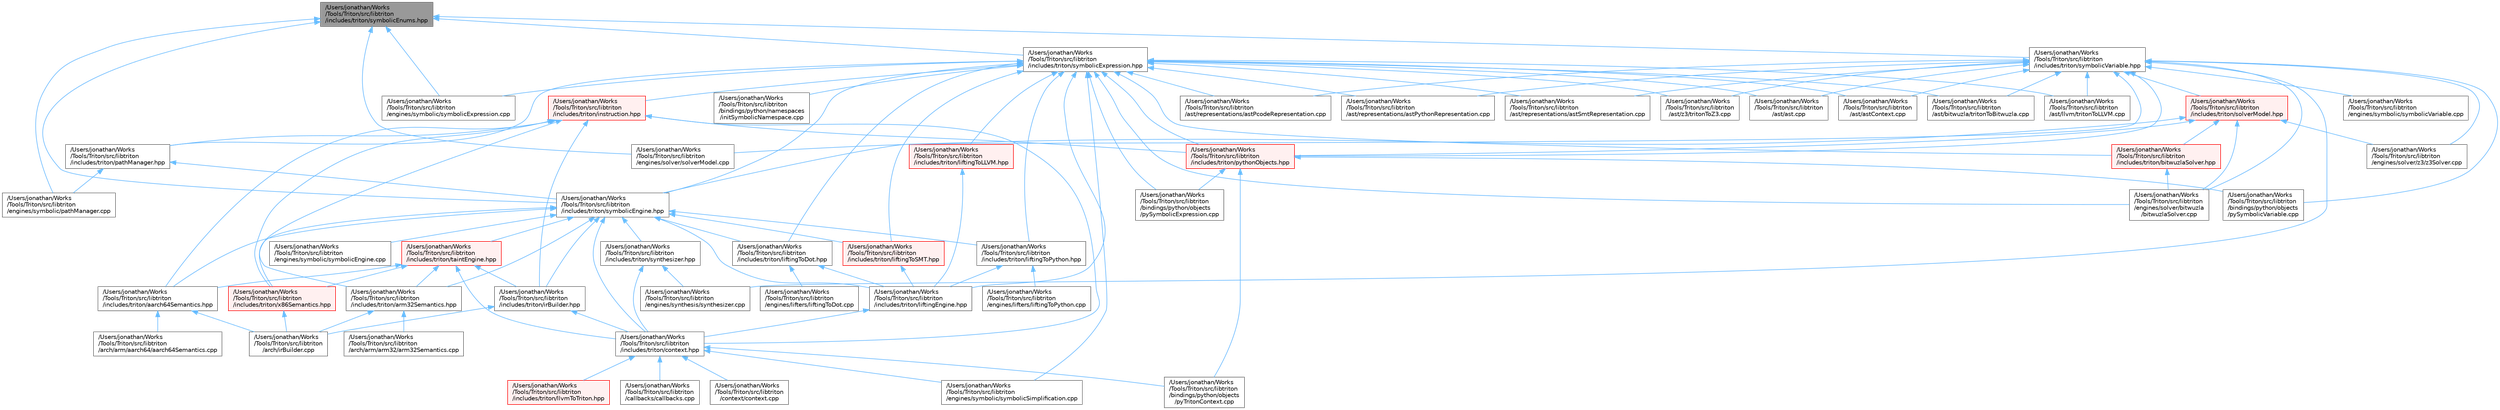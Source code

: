 digraph "/Users/jonathan/Works/Tools/Triton/src/libtriton/includes/triton/symbolicEnums.hpp"
{
 // LATEX_PDF_SIZE
  bgcolor="transparent";
  edge [fontname=Helvetica,fontsize=10,labelfontname=Helvetica,labelfontsize=10];
  node [fontname=Helvetica,fontsize=10,shape=box,height=0.2,width=0.4];
  Node1 [label="/Users/jonathan/Works\l/Tools/Triton/src/libtriton\l/includes/triton/symbolicEnums.hpp",height=0.2,width=0.4,color="gray40", fillcolor="grey60", style="filled", fontcolor="black",tooltip=" "];
  Node1 -> Node2 [dir="back",color="steelblue1",style="solid"];
  Node2 [label="/Users/jonathan/Works\l/Tools/Triton/src/libtriton\l/engines/solver/solverModel.cpp",height=0.2,width=0.4,color="grey40", fillcolor="white", style="filled",URL="$solverModel_8cpp.html",tooltip=" "];
  Node1 -> Node3 [dir="back",color="steelblue1",style="solid"];
  Node3 [label="/Users/jonathan/Works\l/Tools/Triton/src/libtriton\l/engines/symbolic/pathManager.cpp",height=0.2,width=0.4,color="grey40", fillcolor="white", style="filled",URL="$pathManager_8cpp.html",tooltip=" "];
  Node1 -> Node4 [dir="back",color="steelblue1",style="solid"];
  Node4 [label="/Users/jonathan/Works\l/Tools/Triton/src/libtriton\l/engines/symbolic/symbolicExpression.cpp",height=0.2,width=0.4,color="grey40", fillcolor="white", style="filled",URL="$symbolicExpression_8cpp.html",tooltip=" "];
  Node1 -> Node5 [dir="back",color="steelblue1",style="solid"];
  Node5 [label="/Users/jonathan/Works\l/Tools/Triton/src/libtriton\l/includes/triton/symbolicEngine.hpp",height=0.2,width=0.4,color="grey40", fillcolor="white", style="filled",URL="$symbolicEngine_8hpp.html",tooltip=" "];
  Node5 -> Node6 [dir="back",color="steelblue1",style="solid"];
  Node6 [label="/Users/jonathan/Works\l/Tools/Triton/src/libtriton\l/engines/symbolic/symbolicEngine.cpp",height=0.2,width=0.4,color="grey40", fillcolor="white", style="filled",URL="$symbolicEngine_8cpp.html",tooltip=" "];
  Node5 -> Node7 [dir="back",color="steelblue1",style="solid"];
  Node7 [label="/Users/jonathan/Works\l/Tools/Triton/src/libtriton\l/includes/triton/aarch64Semantics.hpp",height=0.2,width=0.4,color="grey40", fillcolor="white", style="filled",URL="$aarch64Semantics_8hpp.html",tooltip=" "];
  Node7 -> Node8 [dir="back",color="steelblue1",style="solid"];
  Node8 [label="/Users/jonathan/Works\l/Tools/Triton/src/libtriton\l/arch/arm/aarch64/aarch64Semantics.cpp",height=0.2,width=0.4,color="grey40", fillcolor="white", style="filled",URL="$aarch64Semantics_8cpp.html",tooltip=" "];
  Node7 -> Node9 [dir="back",color="steelblue1",style="solid"];
  Node9 [label="/Users/jonathan/Works\l/Tools/Triton/src/libtriton\l/arch/irBuilder.cpp",height=0.2,width=0.4,color="grey40", fillcolor="white", style="filled",URL="$irBuilder_8cpp.html",tooltip=" "];
  Node5 -> Node10 [dir="back",color="steelblue1",style="solid"];
  Node10 [label="/Users/jonathan/Works\l/Tools/Triton/src/libtriton\l/includes/triton/arm32Semantics.hpp",height=0.2,width=0.4,color="grey40", fillcolor="white", style="filled",URL="$arm32Semantics_8hpp.html",tooltip=" "];
  Node10 -> Node11 [dir="back",color="steelblue1",style="solid"];
  Node11 [label="/Users/jonathan/Works\l/Tools/Triton/src/libtriton\l/arch/arm/arm32/arm32Semantics.cpp",height=0.2,width=0.4,color="grey40", fillcolor="white", style="filled",URL="$arm32Semantics_8cpp.html",tooltip=" "];
  Node10 -> Node9 [dir="back",color="steelblue1",style="solid"];
  Node5 -> Node12 [dir="back",color="steelblue1",style="solid"];
  Node12 [label="/Users/jonathan/Works\l/Tools/Triton/src/libtriton\l/includes/triton/context.hpp",height=0.2,width=0.4,color="grey40", fillcolor="white", style="filled",URL="$context_8hpp.html",tooltip=" "];
  Node12 -> Node13 [dir="back",color="steelblue1",style="solid"];
  Node13 [label="/Users/jonathan/Works\l/Tools/Triton/src/libtriton\l/bindings/python/objects\l/pyTritonContext.cpp",height=0.2,width=0.4,color="grey40", fillcolor="white", style="filled",URL="$pyTritonContext_8cpp.html",tooltip=" "];
  Node12 -> Node14 [dir="back",color="steelblue1",style="solid"];
  Node14 [label="/Users/jonathan/Works\l/Tools/Triton/src/libtriton\l/callbacks/callbacks.cpp",height=0.2,width=0.4,color="grey40", fillcolor="white", style="filled",URL="$callbacks_8cpp.html",tooltip=" "];
  Node12 -> Node15 [dir="back",color="steelblue1",style="solid"];
  Node15 [label="/Users/jonathan/Works\l/Tools/Triton/src/libtriton\l/context/context.cpp",height=0.2,width=0.4,color="grey40", fillcolor="white", style="filled",URL="$context_8cpp.html",tooltip=" "];
  Node12 -> Node16 [dir="back",color="steelblue1",style="solid"];
  Node16 [label="/Users/jonathan/Works\l/Tools/Triton/src/libtriton\l/engines/symbolic/symbolicSimplification.cpp",height=0.2,width=0.4,color="grey40", fillcolor="white", style="filled",URL="$symbolicSimplification_8cpp.html",tooltip=" "];
  Node12 -> Node17 [dir="back",color="steelblue1",style="solid"];
  Node17 [label="/Users/jonathan/Works\l/Tools/Triton/src/libtriton\l/includes/triton/llvmToTriton.hpp",height=0.2,width=0.4,color="red", fillcolor="#FFF0F0", style="filled",URL="$llvmToTriton_8hpp.html",tooltip=" "];
  Node5 -> Node20 [dir="back",color="steelblue1",style="solid"];
  Node20 [label="/Users/jonathan/Works\l/Tools/Triton/src/libtriton\l/includes/triton/irBuilder.hpp",height=0.2,width=0.4,color="grey40", fillcolor="white", style="filled",URL="$irBuilder_8hpp.html",tooltip=" "];
  Node20 -> Node9 [dir="back",color="steelblue1",style="solid"];
  Node20 -> Node12 [dir="back",color="steelblue1",style="solid"];
  Node5 -> Node21 [dir="back",color="steelblue1",style="solid"];
  Node21 [label="/Users/jonathan/Works\l/Tools/Triton/src/libtriton\l/includes/triton/liftingEngine.hpp",height=0.2,width=0.4,color="grey40", fillcolor="white", style="filled",URL="$liftingEngine_8hpp.html",tooltip=" "];
  Node21 -> Node12 [dir="back",color="steelblue1",style="solid"];
  Node5 -> Node22 [dir="back",color="steelblue1",style="solid"];
  Node22 [label="/Users/jonathan/Works\l/Tools/Triton/src/libtriton\l/includes/triton/liftingToDot.hpp",height=0.2,width=0.4,color="grey40", fillcolor="white", style="filled",URL="$liftingToDot_8hpp.html",tooltip=" "];
  Node22 -> Node23 [dir="back",color="steelblue1",style="solid"];
  Node23 [label="/Users/jonathan/Works\l/Tools/Triton/src/libtriton\l/engines/lifters/liftingToDot.cpp",height=0.2,width=0.4,color="grey40", fillcolor="white", style="filled",URL="$liftingToDot_8cpp.html",tooltip=" "];
  Node22 -> Node21 [dir="back",color="steelblue1",style="solid"];
  Node5 -> Node24 [dir="back",color="steelblue1",style="solid"];
  Node24 [label="/Users/jonathan/Works\l/Tools/Triton/src/libtriton\l/includes/triton/liftingToPython.hpp",height=0.2,width=0.4,color="grey40", fillcolor="white", style="filled",URL="$liftingToPython_8hpp.html",tooltip=" "];
  Node24 -> Node25 [dir="back",color="steelblue1",style="solid"];
  Node25 [label="/Users/jonathan/Works\l/Tools/Triton/src/libtriton\l/engines/lifters/liftingToPython.cpp",height=0.2,width=0.4,color="grey40", fillcolor="white", style="filled",URL="$liftingToPython_8cpp.html",tooltip=" "];
  Node24 -> Node21 [dir="back",color="steelblue1",style="solid"];
  Node5 -> Node26 [dir="back",color="steelblue1",style="solid"];
  Node26 [label="/Users/jonathan/Works\l/Tools/Triton/src/libtriton\l/includes/triton/liftingToSMT.hpp",height=0.2,width=0.4,color="red", fillcolor="#FFF0F0", style="filled",URL="$liftingToSMT_8hpp.html",tooltip=" "];
  Node26 -> Node21 [dir="back",color="steelblue1",style="solid"];
  Node5 -> Node28 [dir="back",color="steelblue1",style="solid"];
  Node28 [label="/Users/jonathan/Works\l/Tools/Triton/src/libtriton\l/includes/triton/synthesizer.hpp",height=0.2,width=0.4,color="grey40", fillcolor="white", style="filled",URL="$synthesizer_8hpp.html",tooltip=" "];
  Node28 -> Node29 [dir="back",color="steelblue1",style="solid"];
  Node29 [label="/Users/jonathan/Works\l/Tools/Triton/src/libtriton\l/engines/synthesis/synthesizer.cpp",height=0.2,width=0.4,color="grey40", fillcolor="white", style="filled",URL="$synthesizer_8cpp.html",tooltip=" "];
  Node28 -> Node12 [dir="back",color="steelblue1",style="solid"];
  Node5 -> Node30 [dir="back",color="steelblue1",style="solid"];
  Node30 [label="/Users/jonathan/Works\l/Tools/Triton/src/libtriton\l/includes/triton/taintEngine.hpp",height=0.2,width=0.4,color="red", fillcolor="#FFF0F0", style="filled",URL="$taintEngine_8hpp.html",tooltip=" "];
  Node30 -> Node7 [dir="back",color="steelblue1",style="solid"];
  Node30 -> Node10 [dir="back",color="steelblue1",style="solid"];
  Node30 -> Node12 [dir="back",color="steelblue1",style="solid"];
  Node30 -> Node20 [dir="back",color="steelblue1",style="solid"];
  Node30 -> Node32 [dir="back",color="steelblue1",style="solid"];
  Node32 [label="/Users/jonathan/Works\l/Tools/Triton/src/libtriton\l/includes/triton/x86Semantics.hpp",height=0.2,width=0.4,color="red", fillcolor="#FFF0F0", style="filled",URL="$x86Semantics_8hpp.html",tooltip=" "];
  Node32 -> Node9 [dir="back",color="steelblue1",style="solid"];
  Node5 -> Node32 [dir="back",color="steelblue1",style="solid"];
  Node1 -> Node34 [dir="back",color="steelblue1",style="solid"];
  Node34 [label="/Users/jonathan/Works\l/Tools/Triton/src/libtriton\l/includes/triton/symbolicExpression.hpp",height=0.2,width=0.4,color="grey40", fillcolor="white", style="filled",URL="$symbolicExpression_8hpp.html",tooltip=" "];
  Node34 -> Node35 [dir="back",color="steelblue1",style="solid"];
  Node35 [label="/Users/jonathan/Works\l/Tools/Triton/src/libtriton\l/ast/ast.cpp",height=0.2,width=0.4,color="grey40", fillcolor="white", style="filled",URL="$ast_8cpp.html",tooltip=" "];
  Node34 -> Node36 [dir="back",color="steelblue1",style="solid"];
  Node36 [label="/Users/jonathan/Works\l/Tools/Triton/src/libtriton\l/ast/astContext.cpp",height=0.2,width=0.4,color="grey40", fillcolor="white", style="filled",URL="$astContext_8cpp.html",tooltip=" "];
  Node34 -> Node37 [dir="back",color="steelblue1",style="solid"];
  Node37 [label="/Users/jonathan/Works\l/Tools/Triton/src/libtriton\l/ast/bitwuzla/tritonToBitwuzla.cpp",height=0.2,width=0.4,color="grey40", fillcolor="white", style="filled",URL="$tritonToBitwuzla_8cpp.html",tooltip=" "];
  Node34 -> Node38 [dir="back",color="steelblue1",style="solid"];
  Node38 [label="/Users/jonathan/Works\l/Tools/Triton/src/libtriton\l/ast/llvm/tritonToLLVM.cpp",height=0.2,width=0.4,color="grey40", fillcolor="white", style="filled",URL="$tritonToLLVM_8cpp.html",tooltip=" "];
  Node34 -> Node39 [dir="back",color="steelblue1",style="solid"];
  Node39 [label="/Users/jonathan/Works\l/Tools/Triton/src/libtriton\l/ast/representations/astPcodeRepresentation.cpp",height=0.2,width=0.4,color="grey40", fillcolor="white", style="filled",URL="$astPcodeRepresentation_8cpp.html",tooltip=" "];
  Node34 -> Node40 [dir="back",color="steelblue1",style="solid"];
  Node40 [label="/Users/jonathan/Works\l/Tools/Triton/src/libtriton\l/ast/representations/astPythonRepresentation.cpp",height=0.2,width=0.4,color="grey40", fillcolor="white", style="filled",URL="$astPythonRepresentation_8cpp.html",tooltip=" "];
  Node34 -> Node41 [dir="back",color="steelblue1",style="solid"];
  Node41 [label="/Users/jonathan/Works\l/Tools/Triton/src/libtriton\l/ast/representations/astSmtRepresentation.cpp",height=0.2,width=0.4,color="grey40", fillcolor="white", style="filled",URL="$astSmtRepresentation_8cpp.html",tooltip=" "];
  Node34 -> Node42 [dir="back",color="steelblue1",style="solid"];
  Node42 [label="/Users/jonathan/Works\l/Tools/Triton/src/libtriton\l/ast/z3/tritonToZ3.cpp",height=0.2,width=0.4,color="grey40", fillcolor="white", style="filled",URL="$tritonToZ3_8cpp.html",tooltip=" "];
  Node34 -> Node43 [dir="back",color="steelblue1",style="solid"];
  Node43 [label="/Users/jonathan/Works\l/Tools/Triton/src/libtriton\l/bindings/python/namespaces\l/initSymbolicNamespace.cpp",height=0.2,width=0.4,color="grey40", fillcolor="white", style="filled",URL="$initSymbolicNamespace_8cpp.html",tooltip=" "];
  Node34 -> Node44 [dir="back",color="steelblue1",style="solid"];
  Node44 [label="/Users/jonathan/Works\l/Tools/Triton/src/libtriton\l/bindings/python/objects\l/pySymbolicExpression.cpp",height=0.2,width=0.4,color="grey40", fillcolor="white", style="filled",URL="$pySymbolicExpression_8cpp.html",tooltip=" "];
  Node34 -> Node45 [dir="back",color="steelblue1",style="solid"];
  Node45 [label="/Users/jonathan/Works\l/Tools/Triton/src/libtriton\l/engines/solver/bitwuzla\l/bitwuzlaSolver.cpp",height=0.2,width=0.4,color="grey40", fillcolor="white", style="filled",URL="$bitwuzlaSolver_8cpp.html",tooltip=" "];
  Node34 -> Node4 [dir="back",color="steelblue1",style="solid"];
  Node34 -> Node16 [dir="back",color="steelblue1",style="solid"];
  Node34 -> Node46 [dir="back",color="steelblue1",style="solid"];
  Node46 [label="/Users/jonathan/Works\l/Tools/Triton/src/libtriton\l/includes/triton/bitwuzlaSolver.hpp",height=0.2,width=0.4,color="red", fillcolor="#FFF0F0", style="filled",URL="$bitwuzlaSolver_8hpp.html",tooltip=" "];
  Node46 -> Node45 [dir="back",color="steelblue1",style="solid"];
  Node34 -> Node49 [dir="back",color="steelblue1",style="solid"];
  Node49 [label="/Users/jonathan/Works\l/Tools/Triton/src/libtriton\l/includes/triton/instruction.hpp",height=0.2,width=0.4,color="red", fillcolor="#FFF0F0", style="filled",URL="$instruction_8hpp.html",tooltip=" "];
  Node49 -> Node7 [dir="back",color="steelblue1",style="solid"];
  Node49 -> Node10 [dir="back",color="steelblue1",style="solid"];
  Node49 -> Node12 [dir="back",color="steelblue1",style="solid"];
  Node49 -> Node20 [dir="back",color="steelblue1",style="solid"];
  Node49 -> Node90 [dir="back",color="steelblue1",style="solid"];
  Node90 [label="/Users/jonathan/Works\l/Tools/Triton/src/libtriton\l/includes/triton/pathManager.hpp",height=0.2,width=0.4,color="grey40", fillcolor="white", style="filled",URL="$pathManager_8hpp.html",tooltip=" "];
  Node90 -> Node3 [dir="back",color="steelblue1",style="solid"];
  Node90 -> Node5 [dir="back",color="steelblue1",style="solid"];
  Node49 -> Node77 [dir="back",color="steelblue1",style="solid"];
  Node77 [label="/Users/jonathan/Works\l/Tools/Triton/src/libtriton\l/includes/triton/pythonObjects.hpp",height=0.2,width=0.4,color="red", fillcolor="#FFF0F0", style="filled",URL="$pythonObjects_8hpp.html",tooltip=" "];
  Node77 -> Node44 [dir="back",color="steelblue1",style="solid"];
  Node77 -> Node87 [dir="back",color="steelblue1",style="solid"];
  Node87 [label="/Users/jonathan/Works\l/Tools/Triton/src/libtriton\l/bindings/python/objects\l/pySymbolicVariable.cpp",height=0.2,width=0.4,color="grey40", fillcolor="white", style="filled",URL="$pySymbolicVariable_8cpp.html",tooltip=" "];
  Node77 -> Node13 [dir="back",color="steelblue1",style="solid"];
  Node49 -> Node32 [dir="back",color="steelblue1",style="solid"];
  Node34 -> Node21 [dir="back",color="steelblue1",style="solid"];
  Node34 -> Node22 [dir="back",color="steelblue1",style="solid"];
  Node34 -> Node92 [dir="back",color="steelblue1",style="solid"];
  Node92 [label="/Users/jonathan/Works\l/Tools/Triton/src/libtriton\l/includes/triton/liftingToLLVM.hpp",height=0.2,width=0.4,color="red", fillcolor="#FFF0F0", style="filled",URL="$liftingToLLVM_8hpp.html",tooltip=" "];
  Node92 -> Node21 [dir="back",color="steelblue1",style="solid"];
  Node34 -> Node24 [dir="back",color="steelblue1",style="solid"];
  Node34 -> Node26 [dir="back",color="steelblue1",style="solid"];
  Node34 -> Node90 [dir="back",color="steelblue1",style="solid"];
  Node34 -> Node77 [dir="back",color="steelblue1",style="solid"];
  Node34 -> Node5 [dir="back",color="steelblue1",style="solid"];
  Node1 -> Node93 [dir="back",color="steelblue1",style="solid"];
  Node93 [label="/Users/jonathan/Works\l/Tools/Triton/src/libtriton\l/includes/triton/symbolicVariable.hpp",height=0.2,width=0.4,color="grey40", fillcolor="white", style="filled",URL="$symbolicVariable_8hpp.html",tooltip=" "];
  Node93 -> Node35 [dir="back",color="steelblue1",style="solid"];
  Node93 -> Node36 [dir="back",color="steelblue1",style="solid"];
  Node93 -> Node37 [dir="back",color="steelblue1",style="solid"];
  Node93 -> Node38 [dir="back",color="steelblue1",style="solid"];
  Node93 -> Node39 [dir="back",color="steelblue1",style="solid"];
  Node93 -> Node40 [dir="back",color="steelblue1",style="solid"];
  Node93 -> Node41 [dir="back",color="steelblue1",style="solid"];
  Node93 -> Node42 [dir="back",color="steelblue1",style="solid"];
  Node93 -> Node87 [dir="back",color="steelblue1",style="solid"];
  Node93 -> Node45 [dir="back",color="steelblue1",style="solid"];
  Node93 -> Node94 [dir="back",color="steelblue1",style="solid"];
  Node94 [label="/Users/jonathan/Works\l/Tools/Triton/src/libtriton\l/engines/solver/z3/z3Solver.cpp",height=0.2,width=0.4,color="grey40", fillcolor="white", style="filled",URL="$z3Solver_8cpp.html",tooltip=" "];
  Node93 -> Node95 [dir="back",color="steelblue1",style="solid"];
  Node95 [label="/Users/jonathan/Works\l/Tools/Triton/src/libtriton\l/engines/symbolic/symbolicVariable.cpp",height=0.2,width=0.4,color="grey40", fillcolor="white", style="filled",URL="$symbolicVariable_8cpp.html",tooltip=" "];
  Node93 -> Node29 [dir="back",color="steelblue1",style="solid"];
  Node93 -> Node77 [dir="back",color="steelblue1",style="solid"];
  Node93 -> Node96 [dir="back",color="steelblue1",style="solid"];
  Node96 [label="/Users/jonathan/Works\l/Tools/Triton/src/libtriton\l/includes/triton/solverModel.hpp",height=0.2,width=0.4,color="red", fillcolor="#FFF0F0", style="filled",URL="$solverModel_8hpp.html",tooltip=" "];
  Node96 -> Node45 [dir="back",color="steelblue1",style="solid"];
  Node96 -> Node2 [dir="back",color="steelblue1",style="solid"];
  Node96 -> Node94 [dir="back",color="steelblue1",style="solid"];
  Node96 -> Node46 [dir="back",color="steelblue1",style="solid"];
  Node96 -> Node77 [dir="back",color="steelblue1",style="solid"];
  Node93 -> Node5 [dir="back",color="steelblue1",style="solid"];
}
